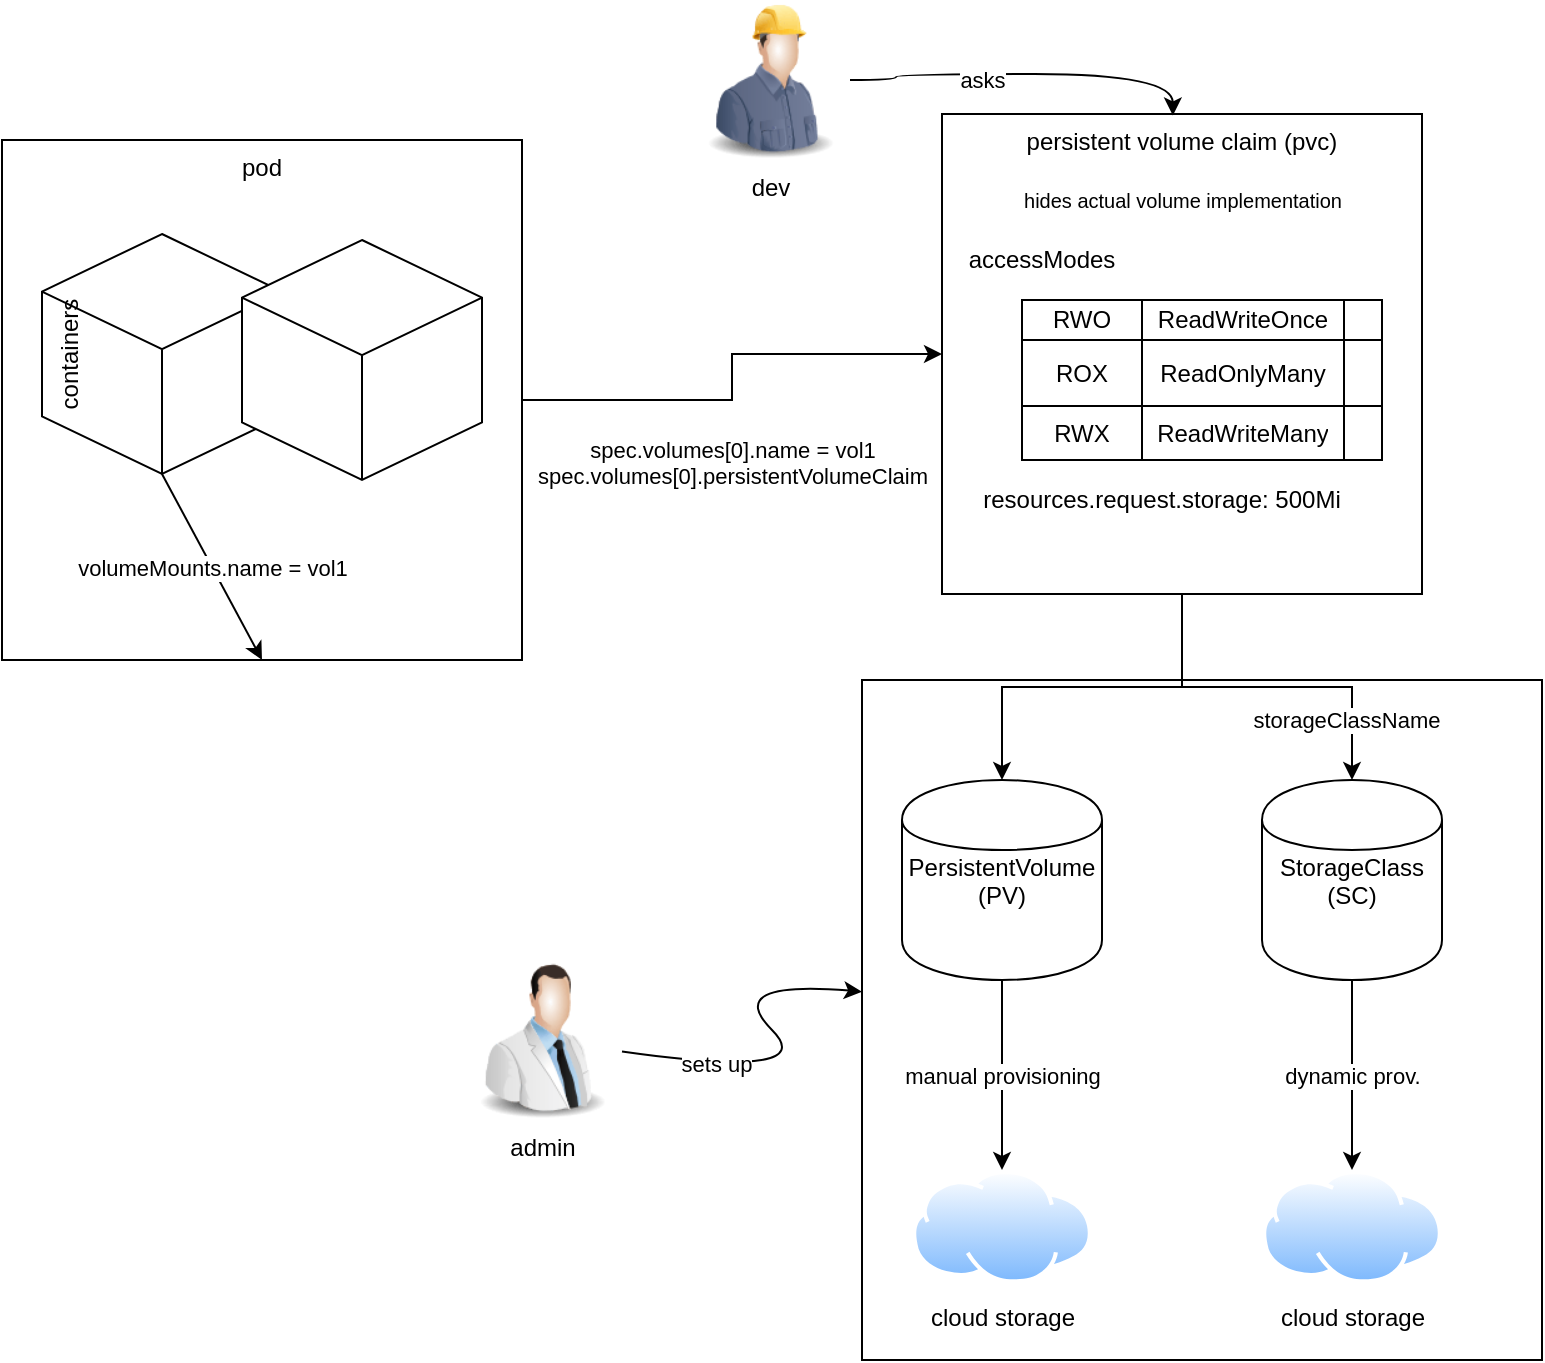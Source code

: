 <mxfile version="14.5.1" type="github">
  <diagram id="_J9LoODiADFo5gMvbO7-" name="Page-1">
    <mxGraphModel dx="1188" dy="585" grid="1" gridSize="10" guides="1" tooltips="1" connect="1" arrows="1" fold="1" page="1" pageScale="1" pageWidth="827" pageHeight="1169" math="0" shadow="0">
      <root>
        <mxCell id="0" />
        <mxCell id="1" parent="0" />
        <mxCell id="ueBFUlql__zcKDbDiL_w-36" value="" style="whiteSpace=wrap;html=1;aspect=fixed;" vertex="1" parent="1">
          <mxGeometry x="460" y="340" width="340" height="340" as="geometry" />
        </mxCell>
        <mxCell id="ueBFUlql__zcKDbDiL_w-8" value="" style="edgeStyle=orthogonalEdgeStyle;rounded=0;orthogonalLoop=1;jettySize=auto;html=1;" edge="1" parent="1" source="ueBFUlql__zcKDbDiL_w-1" target="ueBFUlql__zcKDbDiL_w-7">
          <mxGeometry relative="1" as="geometry" />
        </mxCell>
        <mxCell id="ueBFUlql__zcKDbDiL_w-25" value="&lt;br&gt;spec.volumes[0].name = vol1&lt;br&gt;spec.volumes[0].persistentVolumeClaim" style="edgeLabel;html=1;align=center;verticalAlign=top;resizable=0;points=[];" vertex="1" connectable="0" parent="ueBFUlql__zcKDbDiL_w-8">
          <mxGeometry x="-0.077" y="-1" relative="1" as="geometry">
            <mxPoint x="-1" y="1" as="offset" />
          </mxGeometry>
        </mxCell>
        <mxCell id="ueBFUlql__zcKDbDiL_w-1" value="pod" style="whiteSpace=wrap;html=1;aspect=fixed;verticalAlign=top;" vertex="1" parent="1">
          <mxGeometry x="30" y="70" width="260" height="260" as="geometry" />
        </mxCell>
        <mxCell id="ueBFUlql__zcKDbDiL_w-2" value="containers" style="whiteSpace=wrap;html=1;shape=mxgraph.basic.isocube;isoAngle=15;verticalAlign=top;horizontal=0;" vertex="1" parent="1">
          <mxGeometry x="50" y="117" width="120" height="120" as="geometry" />
        </mxCell>
        <mxCell id="ueBFUlql__zcKDbDiL_w-3" value="" style="whiteSpace=wrap;html=1;shape=mxgraph.basic.isocube;isoAngle=15;" vertex="1" parent="1">
          <mxGeometry x="150" y="120" width="120" height="120" as="geometry" />
        </mxCell>
        <mxCell id="ueBFUlql__zcKDbDiL_w-27" value="" style="edgeStyle=orthogonalEdgeStyle;rounded=0;orthogonalLoop=1;jettySize=auto;html=1;" edge="1" parent="1" source="ueBFUlql__zcKDbDiL_w-7" target="ueBFUlql__zcKDbDiL_w-26">
          <mxGeometry relative="1" as="geometry" />
        </mxCell>
        <mxCell id="ueBFUlql__zcKDbDiL_w-29" value="" style="edgeStyle=orthogonalEdgeStyle;rounded=0;orthogonalLoop=1;jettySize=auto;html=1;" edge="1" parent="1" source="ueBFUlql__zcKDbDiL_w-7" target="ueBFUlql__zcKDbDiL_w-28">
          <mxGeometry relative="1" as="geometry" />
        </mxCell>
        <mxCell id="ueBFUlql__zcKDbDiL_w-40" value="storageClassName" style="edgeLabel;html=1;align=center;verticalAlign=middle;resizable=0;points=[];" vertex="1" connectable="0" parent="ueBFUlql__zcKDbDiL_w-29">
          <mxGeometry x="0.437" y="-2" relative="1" as="geometry">
            <mxPoint y="14.5" as="offset" />
          </mxGeometry>
        </mxCell>
        <mxCell id="ueBFUlql__zcKDbDiL_w-7" value="persistent volume claim (pvc)" style="whiteSpace=wrap;html=1;aspect=fixed;verticalAlign=top;" vertex="1" parent="1">
          <mxGeometry x="500" y="57" width="240" height="240" as="geometry" />
        </mxCell>
        <UserObject label="accessModes" placeholders="1" name="Variable" id="ueBFUlql__zcKDbDiL_w-9">
          <mxCell style="text;html=1;strokeColor=none;fillColor=none;align=center;verticalAlign=middle;whiteSpace=wrap;overflow=hidden;" vertex="1" parent="1">
            <mxGeometry x="510" y="120" width="80" height="20" as="geometry" />
          </mxCell>
        </UserObject>
        <UserObject label="resources.request.storage: 500Mi" placeholders="1" name="Variable" id="ueBFUlql__zcKDbDiL_w-10">
          <mxCell style="text;html=1;strokeColor=none;fillColor=none;align=center;verticalAlign=middle;whiteSpace=wrap;overflow=hidden;" vertex="1" parent="1">
            <mxGeometry x="510" y="240" width="200" height="20" as="geometry" />
          </mxCell>
        </UserObject>
        <mxCell id="ueBFUlql__zcKDbDiL_w-11" value="" style="shape=table;html=1;whiteSpace=wrap;startSize=0;container=1;collapsible=0;childLayout=tableLayout;" vertex="1" parent="1">
          <mxGeometry x="540" y="150" width="180" height="80" as="geometry" />
        </mxCell>
        <mxCell id="ueBFUlql__zcKDbDiL_w-12" value="" style="shape=partialRectangle;html=1;whiteSpace=wrap;collapsible=0;dropTarget=0;pointerEvents=0;fillColor=none;top=0;left=0;bottom=0;right=0;points=[[0,0.5],[1,0.5]];portConstraint=eastwest;" vertex="1" parent="ueBFUlql__zcKDbDiL_w-11">
          <mxGeometry width="180" height="20" as="geometry" />
        </mxCell>
        <mxCell id="ueBFUlql__zcKDbDiL_w-13" value="RWO" style="shape=partialRectangle;html=1;whiteSpace=wrap;connectable=0;fillColor=none;top=0;left=0;bottom=0;right=0;overflow=hidden;" vertex="1" parent="ueBFUlql__zcKDbDiL_w-12">
          <mxGeometry width="60" height="20" as="geometry" />
        </mxCell>
        <mxCell id="ueBFUlql__zcKDbDiL_w-14" value="ReadWriteOnce" style="shape=partialRectangle;html=1;whiteSpace=wrap;connectable=0;fillColor=none;top=0;left=0;bottom=0;right=0;overflow=hidden;" vertex="1" parent="ueBFUlql__zcKDbDiL_w-12">
          <mxGeometry x="60" width="101" height="20" as="geometry" />
        </mxCell>
        <mxCell id="ueBFUlql__zcKDbDiL_w-15" value="" style="shape=partialRectangle;html=1;whiteSpace=wrap;connectable=0;fillColor=none;top=0;left=0;bottom=0;right=0;overflow=hidden;" vertex="1" parent="ueBFUlql__zcKDbDiL_w-12">
          <mxGeometry x="161" width="19" height="20" as="geometry" />
        </mxCell>
        <mxCell id="ueBFUlql__zcKDbDiL_w-16" value="" style="shape=partialRectangle;html=1;whiteSpace=wrap;collapsible=0;dropTarget=0;pointerEvents=0;fillColor=none;top=0;left=0;bottom=0;right=0;points=[[0,0.5],[1,0.5]];portConstraint=eastwest;" vertex="1" parent="ueBFUlql__zcKDbDiL_w-11">
          <mxGeometry y="20" width="180" height="33" as="geometry" />
        </mxCell>
        <mxCell id="ueBFUlql__zcKDbDiL_w-17" value="ROX" style="shape=partialRectangle;html=1;whiteSpace=wrap;connectable=0;fillColor=none;top=0;left=0;bottom=0;right=0;overflow=hidden;" vertex="1" parent="ueBFUlql__zcKDbDiL_w-16">
          <mxGeometry width="60" height="33" as="geometry" />
        </mxCell>
        <mxCell id="ueBFUlql__zcKDbDiL_w-18" value="ReadOnlyMany" style="shape=partialRectangle;html=1;whiteSpace=wrap;connectable=0;fillColor=none;top=0;left=0;bottom=0;right=0;overflow=hidden;" vertex="1" parent="ueBFUlql__zcKDbDiL_w-16">
          <mxGeometry x="60" width="101" height="33" as="geometry" />
        </mxCell>
        <mxCell id="ueBFUlql__zcKDbDiL_w-19" value="" style="shape=partialRectangle;html=1;whiteSpace=wrap;connectable=0;fillColor=none;top=0;left=0;bottom=0;right=0;overflow=hidden;" vertex="1" parent="ueBFUlql__zcKDbDiL_w-16">
          <mxGeometry x="161" width="19" height="33" as="geometry" />
        </mxCell>
        <mxCell id="ueBFUlql__zcKDbDiL_w-20" value="" style="shape=partialRectangle;html=1;whiteSpace=wrap;collapsible=0;dropTarget=0;pointerEvents=0;fillColor=none;top=0;left=0;bottom=0;right=0;points=[[0,0.5],[1,0.5]];portConstraint=eastwest;" vertex="1" parent="ueBFUlql__zcKDbDiL_w-11">
          <mxGeometry y="53" width="180" height="27" as="geometry" />
        </mxCell>
        <mxCell id="ueBFUlql__zcKDbDiL_w-21" value="RWX" style="shape=partialRectangle;html=1;whiteSpace=wrap;connectable=0;fillColor=none;top=0;left=0;bottom=0;right=0;overflow=hidden;" vertex="1" parent="ueBFUlql__zcKDbDiL_w-20">
          <mxGeometry width="60" height="27" as="geometry" />
        </mxCell>
        <mxCell id="ueBFUlql__zcKDbDiL_w-22" value="ReadWriteMany" style="shape=partialRectangle;html=1;whiteSpace=wrap;connectable=0;fillColor=none;top=0;left=0;bottom=0;right=0;overflow=hidden;" vertex="1" parent="ueBFUlql__zcKDbDiL_w-20">
          <mxGeometry x="60" width="101" height="27" as="geometry" />
        </mxCell>
        <mxCell id="ueBFUlql__zcKDbDiL_w-23" value="" style="shape=partialRectangle;html=1;whiteSpace=wrap;connectable=0;fillColor=none;top=0;left=0;bottom=0;right=0;overflow=hidden;" vertex="1" parent="ueBFUlql__zcKDbDiL_w-20">
          <mxGeometry x="161" width="19" height="27" as="geometry" />
        </mxCell>
        <mxCell id="ueBFUlql__zcKDbDiL_w-31" value="manual provisioning" style="edgeStyle=orthogonalEdgeStyle;rounded=0;orthogonalLoop=1;jettySize=auto;html=1;" edge="1" parent="1" source="ueBFUlql__zcKDbDiL_w-26" target="ueBFUlql__zcKDbDiL_w-30">
          <mxGeometry relative="1" as="geometry" />
        </mxCell>
        <mxCell id="ueBFUlql__zcKDbDiL_w-26" value="PersistentVolume (PV)" style="shape=cylinder;whiteSpace=wrap;html=1;boundedLbl=1;backgroundOutline=1;verticalAlign=top;" vertex="1" parent="1">
          <mxGeometry x="480" y="390" width="100" height="100" as="geometry" />
        </mxCell>
        <mxCell id="ueBFUlql__zcKDbDiL_w-33" value="dynamic prov." style="edgeStyle=orthogonalEdgeStyle;rounded=0;orthogonalLoop=1;jettySize=auto;html=1;" edge="1" parent="1" source="ueBFUlql__zcKDbDiL_w-28" target="ueBFUlql__zcKDbDiL_w-32">
          <mxGeometry relative="1" as="geometry" />
        </mxCell>
        <mxCell id="ueBFUlql__zcKDbDiL_w-28" value="StorageClass (SC)" style="shape=cylinder;whiteSpace=wrap;html=1;boundedLbl=1;backgroundOutline=1;verticalAlign=top;" vertex="1" parent="1">
          <mxGeometry x="660" y="390" width="90" height="100" as="geometry" />
        </mxCell>
        <mxCell id="ueBFUlql__zcKDbDiL_w-30" value="cloud storage" style="aspect=fixed;perimeter=ellipsePerimeter;html=1;align=center;shadow=0;dashed=0;spacingTop=3;image;image=img/lib/active_directory/internet_cloud.svg;" vertex="1" parent="1">
          <mxGeometry x="485" y="585" width="90" height="56.7" as="geometry" />
        </mxCell>
        <mxCell id="ueBFUlql__zcKDbDiL_w-32" value="cloud storage" style="aspect=fixed;perimeter=ellipsePerimeter;html=1;align=center;shadow=0;dashed=0;spacingTop=3;image;image=img/lib/active_directory/internet_cloud.svg;" vertex="1" parent="1">
          <mxGeometry x="660" y="585" width="90" height="56.7" as="geometry" />
        </mxCell>
        <mxCell id="ueBFUlql__zcKDbDiL_w-34" value="admin" style="image;html=1;image=img/lib/clip_art/people/Scientist_Man_128x128.png" vertex="1" parent="1">
          <mxGeometry x="260" y="480" width="80" height="80" as="geometry" />
        </mxCell>
        <mxCell id="ueBFUlql__zcKDbDiL_w-37" value="" style="curved=1;endArrow=classic;html=1;" edge="1" parent="1" source="ueBFUlql__zcKDbDiL_w-34" target="ueBFUlql__zcKDbDiL_w-36">
          <mxGeometry width="50" height="50" relative="1" as="geometry">
            <mxPoint x="390" y="540" as="sourcePoint" />
            <mxPoint x="450" y="510" as="targetPoint" />
            <Array as="points">
              <mxPoint x="440" y="540" />
              <mxPoint x="390" y="490" />
            </Array>
          </mxGeometry>
        </mxCell>
        <mxCell id="ueBFUlql__zcKDbDiL_w-38" value="sets up" style="edgeLabel;html=1;align=center;verticalAlign=middle;resizable=0;points=[];" vertex="1" connectable="0" parent="ueBFUlql__zcKDbDiL_w-37">
          <mxGeometry x="-0.611" y="1" relative="1" as="geometry">
            <mxPoint as="offset" />
          </mxGeometry>
        </mxCell>
        <mxCell id="ueBFUlql__zcKDbDiL_w-42" value="" style="endArrow=classic;html=1;exitX=0.5;exitY=1;exitDx=0;exitDy=0;exitPerimeter=0;entryX=0.5;entryY=1;entryDx=0;entryDy=0;" edge="1" parent="1" source="ueBFUlql__zcKDbDiL_w-2" target="ueBFUlql__zcKDbDiL_w-1">
          <mxGeometry relative="1" as="geometry">
            <mxPoint x="360" y="290" as="sourcePoint" />
            <mxPoint x="460" y="290" as="targetPoint" />
          </mxGeometry>
        </mxCell>
        <mxCell id="ueBFUlql__zcKDbDiL_w-43" value="volumeMounts.name = vol1" style="edgeLabel;resizable=0;html=1;align=center;verticalAlign=middle;" connectable="0" vertex="1" parent="ueBFUlql__zcKDbDiL_w-42">
          <mxGeometry relative="1" as="geometry" />
        </mxCell>
        <mxCell id="ueBFUlql__zcKDbDiL_w-48" style="edgeStyle=orthogonalEdgeStyle;curved=1;rounded=0;orthogonalLoop=1;jettySize=auto;html=1;entryX=0.481;entryY=0.003;entryDx=0;entryDy=0;entryPerimeter=0;" edge="1" parent="1" source="ueBFUlql__zcKDbDiL_w-44" target="ueBFUlql__zcKDbDiL_w-7">
          <mxGeometry relative="1" as="geometry" />
        </mxCell>
        <mxCell id="ueBFUlql__zcKDbDiL_w-49" value="asks" style="edgeLabel;html=1;align=center;verticalAlign=middle;resizable=0;points=[];" vertex="1" connectable="0" parent="ueBFUlql__zcKDbDiL_w-48">
          <mxGeometry x="-0.253" y="-3" relative="1" as="geometry">
            <mxPoint as="offset" />
          </mxGeometry>
        </mxCell>
        <mxCell id="ueBFUlql__zcKDbDiL_w-44" value="dev" style="image;html=1;image=img/lib/clip_art/people/Construction_Worker_Man_128x128.png" vertex="1" parent="1">
          <mxGeometry x="374" width="80" height="80" as="geometry" />
        </mxCell>
        <mxCell id="ueBFUlql__zcKDbDiL_w-51" value="hides actual volume implementation" style="text;html=1;align=center;verticalAlign=middle;resizable=0;points=[];autosize=1;fontSize=10;" vertex="1" parent="1">
          <mxGeometry x="535" y="90" width="170" height="20" as="geometry" />
        </mxCell>
      </root>
    </mxGraphModel>
  </diagram>
</mxfile>
